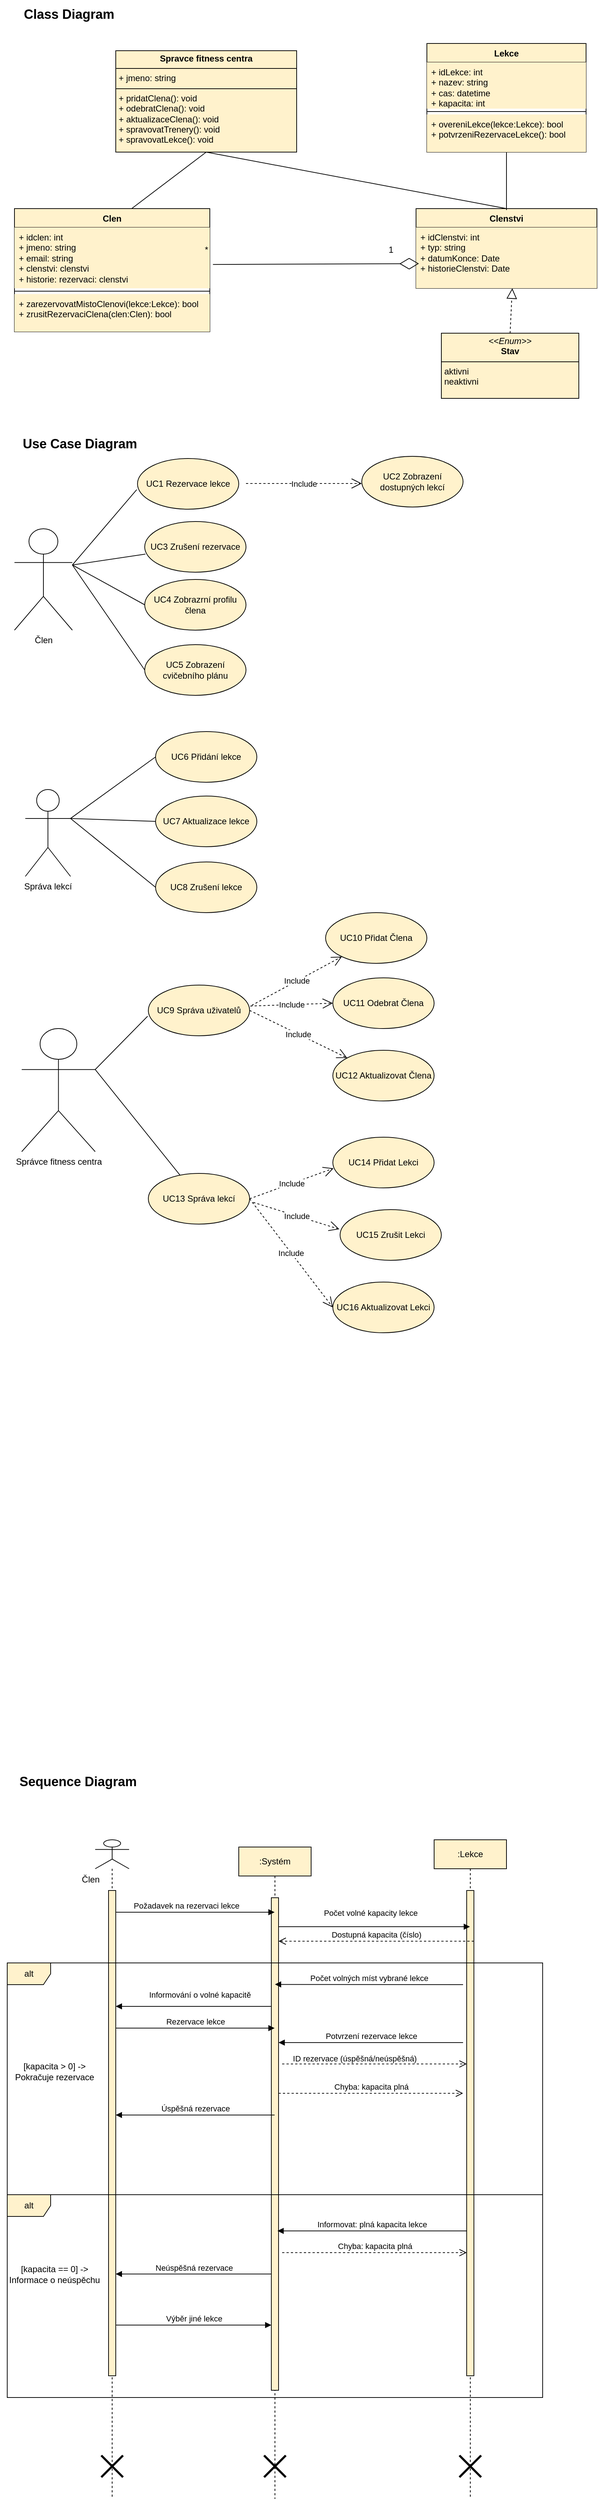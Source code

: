 <mxfile version="25.0.1">
  <diagram name="Stránka-1" id="_kOhAKA_th1vr_bNFdn_">
    <mxGraphModel dx="2230" dy="656" grid="1" gridSize="10" guides="1" tooltips="1" connect="1" arrows="1" fold="1" page="1" pageScale="1" pageWidth="827" pageHeight="1169" math="0" shadow="0">
      <root>
        <mxCell id="0" />
        <mxCell id="1" parent="0" />
        <mxCell id="2KjpBarrQxPbsJfNyhIg-1" value="Clen" style="swimlane;fontStyle=1;align=center;verticalAlign=top;childLayout=stackLayout;horizontal=1;startSize=26;horizontalStack=0;resizeParent=1;resizeParentMax=0;resizeLast=0;collapsible=1;marginBottom=0;whiteSpace=wrap;html=1;fillColor=#FFF2CC;" parent="1" vertex="1">
          <mxGeometry x="10" y="288" width="270" height="170" as="geometry" />
        </mxCell>
        <mxCell id="2KjpBarrQxPbsJfNyhIg-2" value="+ idclen: int&lt;div&gt;+ jmeno: string&lt;/div&gt;&lt;div&gt;+ email: string&lt;/div&gt;&lt;div&gt;+ clenstvi: clenstvi&lt;/div&gt;&lt;div&gt;+ historie: rezervaci: clenstvi&lt;/div&gt;" style="text;strokeColor=none;fillColor=#FFF2CC;align=left;verticalAlign=top;spacingLeft=4;spacingRight=4;overflow=hidden;rotatable=0;points=[[0,0.5],[1,0.5]];portConstraint=eastwest;whiteSpace=wrap;html=1;" parent="2KjpBarrQxPbsJfNyhIg-1" vertex="1">
          <mxGeometry y="26" width="270" height="84" as="geometry" />
        </mxCell>
        <mxCell id="2KjpBarrQxPbsJfNyhIg-3" value="" style="line;strokeWidth=1;fillColor=none;align=left;verticalAlign=middle;spacingTop=-1;spacingLeft=3;spacingRight=3;rotatable=0;labelPosition=right;points=[];portConstraint=eastwest;strokeColor=inherit;" parent="2KjpBarrQxPbsJfNyhIg-1" vertex="1">
          <mxGeometry y="110" width="270" height="8" as="geometry" />
        </mxCell>
        <mxCell id="2KjpBarrQxPbsJfNyhIg-4" value="+ zarezervovatMistoClenovi(lekce:Lekce): bool&lt;div&gt;+ zrusitRezervaciClena(clen:Clen): bool&lt;/div&gt;" style="text;strokeColor=none;fillColor=#FFF2CC;align=left;verticalAlign=top;spacingLeft=4;spacingRight=4;overflow=hidden;rotatable=0;points=[[0,0.5],[1,0.5]];portConstraint=eastwest;whiteSpace=wrap;html=1;" parent="2KjpBarrQxPbsJfNyhIg-1" vertex="1">
          <mxGeometry y="118" width="270" height="52" as="geometry" />
        </mxCell>
        <mxCell id="2KjpBarrQxPbsJfNyhIg-5" value="Clenstvi" style="swimlane;fontStyle=1;align=center;verticalAlign=top;childLayout=stackLayout;horizontal=1;startSize=26;horizontalStack=0;resizeParent=1;resizeParentMax=0;resizeLast=0;collapsible=1;marginBottom=0;whiteSpace=wrap;html=1;fillColor=#FFF2CC;" parent="1" vertex="1">
          <mxGeometry x="565" y="288" width="250" height="110" as="geometry" />
        </mxCell>
        <mxCell id="2KjpBarrQxPbsJfNyhIg-6" value="+ idClenstvi: int&amp;nbsp;&amp;nbsp;&lt;div&gt;+ typ: string&lt;/div&gt;&lt;div&gt;+ datumKonce: Date&lt;/div&gt;&lt;div&gt;+ historieClenstvi: Date&lt;/div&gt;" style="text;strokeColor=none;fillColor=#FFF2CC;align=left;verticalAlign=top;spacingLeft=4;spacingRight=4;overflow=hidden;rotatable=0;points=[[0,0.5],[1,0.5]];portConstraint=eastwest;whiteSpace=wrap;html=1;" parent="2KjpBarrQxPbsJfNyhIg-5" vertex="1">
          <mxGeometry y="26" width="250" height="84" as="geometry" />
        </mxCell>
        <mxCell id="2KjpBarrQxPbsJfNyhIg-9" value="&lt;p style=&quot;margin:0px;margin-top:4px;text-align:center;&quot;&gt;&lt;i&gt;&amp;lt;&amp;lt;Enum&amp;gt;&amp;gt;&lt;/i&gt;&lt;br&gt;&lt;b&gt;Stav&lt;/b&gt;&lt;/p&gt;&lt;hr size=&quot;1&quot; style=&quot;border-style:solid;&quot;&gt;&lt;p style=&quot;margin:0px;margin-left:4px;&quot;&gt;aktivni&lt;/p&gt;&lt;p style=&quot;margin:0px;margin-left:4px;&quot;&gt;neaktivni&lt;/p&gt;" style="verticalAlign=top;align=left;overflow=fill;html=1;whiteSpace=wrap;fillColor=#FFF2CC;" parent="1" vertex="1">
          <mxGeometry x="600" y="460" width="190" height="90" as="geometry" />
        </mxCell>
        <mxCell id="2KjpBarrQxPbsJfNyhIg-10" value="&lt;p style=&quot;margin:0px;margin-top:4px;text-align:center;&quot;&gt;&lt;b&gt;Spravce fitness centra&lt;/b&gt;&lt;/p&gt;&lt;hr size=&quot;1&quot; style=&quot;border-style:solid;&quot;&gt;&lt;p style=&quot;margin:0px;margin-left:4px;&quot;&gt;+ jmeno: string&lt;/p&gt;&lt;hr size=&quot;1&quot; style=&quot;border-style:solid;&quot;&gt;&lt;p style=&quot;margin:0px;margin-left:4px;&quot;&gt;+ pridatClena(): void&lt;/p&gt;&lt;p style=&quot;margin:0px;margin-left:4px;&quot;&gt;+ odebratClena(): void&lt;/p&gt;&lt;p style=&quot;margin:0px;margin-left:4px;&quot;&gt;+ aktualizaceClena(): void&lt;/p&gt;&lt;p style=&quot;margin:0px;margin-left:4px;&quot;&gt;+ spravovatTrenery(): void&lt;/p&gt;&lt;p style=&quot;margin:0px;margin-left:4px;&quot;&gt;+ spravovatLekce(): void&lt;/p&gt;&lt;p style=&quot;margin:0px;margin-left:4px;&quot;&gt;&lt;br&gt;&lt;/p&gt;" style="verticalAlign=top;align=left;overflow=fill;html=1;whiteSpace=wrap;fillColor=#FFF2CC;" parent="1" vertex="1">
          <mxGeometry x="150" y="70" width="250" height="140" as="geometry" />
        </mxCell>
        <mxCell id="2KjpBarrQxPbsJfNyhIg-11" value="" style="endArrow=block;dashed=1;endFill=0;endSize=12;html=1;rounded=0;exitX=0.5;exitY=0;exitDx=0;exitDy=0;entryX=0.532;entryY=1;entryDx=0;entryDy=0;entryPerimeter=0;" parent="1" source="2KjpBarrQxPbsJfNyhIg-9" target="2KjpBarrQxPbsJfNyhIg-6" edge="1">
          <mxGeometry width="160" relative="1" as="geometry">
            <mxPoint x="430" y="240" as="sourcePoint" />
            <mxPoint x="590" y="240" as="targetPoint" />
          </mxGeometry>
        </mxCell>
        <mxCell id="2KjpBarrQxPbsJfNyhIg-13" value="" style="endArrow=none;html=1;rounded=0;entryX=0.5;entryY=1;entryDx=0;entryDy=0;exitX=0.6;exitY=0;exitDx=0;exitDy=0;exitPerimeter=0;" parent="1" source="2KjpBarrQxPbsJfNyhIg-1" target="2KjpBarrQxPbsJfNyhIg-10" edge="1">
          <mxGeometry width="50" height="50" relative="1" as="geometry">
            <mxPoint x="180" y="240" as="sourcePoint" />
            <mxPoint x="530" y="210" as="targetPoint" />
          </mxGeometry>
        </mxCell>
        <mxCell id="2KjpBarrQxPbsJfNyhIg-14" value="" style="endArrow=none;html=1;rounded=0;exitX=0.5;exitY=1;exitDx=0;exitDy=0;entryX=0.5;entryY=0;entryDx=0;entryDy=0;" parent="1" source="2KjpBarrQxPbsJfNyhIg-10" target="2KjpBarrQxPbsJfNyhIg-5" edge="1">
          <mxGeometry width="50" height="50" relative="1" as="geometry">
            <mxPoint x="480" y="260" as="sourcePoint" />
            <mxPoint x="530" y="210" as="targetPoint" />
          </mxGeometry>
        </mxCell>
        <mxCell id="2KjpBarrQxPbsJfNyhIg-16" value="" style="endArrow=diamondThin;endFill=0;endSize=24;html=1;rounded=0;entryX=0.016;entryY=0.595;entryDx=0;entryDy=0;entryPerimeter=0;exitX=1.016;exitY=0.608;exitDx=0;exitDy=0;exitPerimeter=0;" parent="1" source="2KjpBarrQxPbsJfNyhIg-2" target="2KjpBarrQxPbsJfNyhIg-6" edge="1">
          <mxGeometry width="160" relative="1" as="geometry">
            <mxPoint x="260" y="320" as="sourcePoint" />
            <mxPoint x="420" y="320" as="targetPoint" />
          </mxGeometry>
        </mxCell>
        <mxCell id="2KjpBarrQxPbsJfNyhIg-17" value="*" style="text;html=1;align=center;verticalAlign=middle;resizable=0;points=[];autosize=1;strokeColor=none;fillColor=none;" parent="1" vertex="1">
          <mxGeometry x="260" y="330" width="30" height="30" as="geometry" />
        </mxCell>
        <mxCell id="2KjpBarrQxPbsJfNyhIg-18" value="1" style="text;html=1;align=center;verticalAlign=middle;resizable=0;points=[];autosize=1;strokeColor=none;fillColor=none;" parent="1" vertex="1">
          <mxGeometry x="515" y="330" width="30" height="30" as="geometry" />
        </mxCell>
        <mxCell id="2KjpBarrQxPbsJfNyhIg-19" value="&lt;font style=&quot;font-size: 18px;&quot;&gt;&lt;b&gt;Class Diagram&lt;/b&gt;&lt;/font&gt;" style="text;html=1;align=center;verticalAlign=middle;resizable=0;points=[];autosize=1;strokeColor=none;fillColor=none;" parent="1" vertex="1">
          <mxGeometry x="10" width="150" height="40" as="geometry" />
        </mxCell>
        <mxCell id="2KjpBarrQxPbsJfNyhIg-20" value="&lt;font style=&quot;font-size: 18px;&quot;&gt;&lt;b&gt;Use Case Diagram&lt;/b&gt;&lt;/font&gt;" style="text;html=1;align=center;verticalAlign=middle;resizable=0;points=[];autosize=1;strokeColor=none;fillColor=none;" parent="1" vertex="1">
          <mxGeometry x="10" y="593" width="180" height="40" as="geometry" />
        </mxCell>
        <mxCell id="2KjpBarrQxPbsJfNyhIg-21" value="Člen" style="shape=umlActor;verticalLabelPosition=bottom;verticalAlign=top;html=1;" parent="1" vertex="1">
          <mxGeometry x="10" y="730" width="80" height="140" as="geometry" />
        </mxCell>
        <mxCell id="2KjpBarrQxPbsJfNyhIg-25" value="Správce fitness centra" style="shape=umlActor;verticalLabelPosition=bottom;verticalAlign=top;html=1;" parent="1" vertex="1">
          <mxGeometry x="20" y="1420" width="101.57" height="170" as="geometry" />
        </mxCell>
        <mxCell id="2KjpBarrQxPbsJfNyhIg-28" value="UC1 Rezervace lekce" style="ellipse;whiteSpace=wrap;html=1;fillColor=#FFF2CC;" parent="1" vertex="1">
          <mxGeometry x="180" y="633" width="140" height="70" as="geometry" />
        </mxCell>
        <mxCell id="2KjpBarrQxPbsJfNyhIg-29" value="UC3 Zrušení rezervace" style="ellipse;whiteSpace=wrap;html=1;fillColor=#FFF2CC;" parent="1" vertex="1">
          <mxGeometry x="190" y="720" width="140" height="70" as="geometry" />
        </mxCell>
        <mxCell id="2KjpBarrQxPbsJfNyhIg-30" value="UC4 Zobrazrní profilu člena" style="ellipse;whiteSpace=wrap;html=1;fillColor=#FFF2CC;" parent="1" vertex="1">
          <mxGeometry x="190" y="800" width="140" height="70" as="geometry" />
        </mxCell>
        <mxCell id="2KjpBarrQxPbsJfNyhIg-31" value="UC5 Zobrazení cvičebního plánu" style="ellipse;whiteSpace=wrap;html=1;fillColor=#FFF2CC;" parent="1" vertex="1">
          <mxGeometry x="190" y="890" width="140" height="70" as="geometry" />
        </mxCell>
        <mxCell id="2KjpBarrQxPbsJfNyhIg-33" value="" style="endArrow=none;html=1;rounded=0;entryX=-0.007;entryY=0.614;entryDx=0;entryDy=0;entryPerimeter=0;" parent="1" target="2KjpBarrQxPbsJfNyhIg-28" edge="1">
          <mxGeometry width="50" height="50" relative="1" as="geometry">
            <mxPoint x="90" y="780" as="sourcePoint" />
            <mxPoint x="140" y="730" as="targetPoint" />
          </mxGeometry>
        </mxCell>
        <mxCell id="2KjpBarrQxPbsJfNyhIg-35" value="" style="endArrow=none;html=1;rounded=0;entryX=0.007;entryY=0.643;entryDx=0;entryDy=0;entryPerimeter=0;" parent="1" target="2KjpBarrQxPbsJfNyhIg-29" edge="1">
          <mxGeometry width="50" height="50" relative="1" as="geometry">
            <mxPoint x="90" y="780" as="sourcePoint" />
            <mxPoint x="190" y="760" as="targetPoint" />
          </mxGeometry>
        </mxCell>
        <mxCell id="2KjpBarrQxPbsJfNyhIg-36" value="" style="endArrow=none;html=1;rounded=0;entryX=0;entryY=0.5;entryDx=0;entryDy=0;" parent="1" target="2KjpBarrQxPbsJfNyhIg-30" edge="1">
          <mxGeometry width="50" height="50" relative="1" as="geometry">
            <mxPoint x="90" y="780" as="sourcePoint" />
            <mxPoint x="230" y="910" as="targetPoint" />
          </mxGeometry>
        </mxCell>
        <mxCell id="2KjpBarrQxPbsJfNyhIg-37" value="" style="endArrow=none;html=1;rounded=0;entryX=0;entryY=0.5;entryDx=0;entryDy=0;" parent="1" target="2KjpBarrQxPbsJfNyhIg-31" edge="1">
          <mxGeometry width="50" height="50" relative="1" as="geometry">
            <mxPoint x="90" y="780" as="sourcePoint" />
            <mxPoint x="230" y="910" as="targetPoint" />
          </mxGeometry>
        </mxCell>
        <mxCell id="2KjpBarrQxPbsJfNyhIg-46" value="UC9 Správa uživatelů" style="ellipse;whiteSpace=wrap;html=1;fillColor=#FFF2CC;" parent="1" vertex="1">
          <mxGeometry x="195" y="1360" width="140" height="70" as="geometry" />
        </mxCell>
        <mxCell id="2KjpBarrQxPbsJfNyhIg-48" value="UC13 Správa lekcí" style="ellipse;whiteSpace=wrap;html=1;fillColor=#FFF2CC;" parent="1" vertex="1">
          <mxGeometry x="195" y="1620" width="140" height="70" as="geometry" />
        </mxCell>
        <mxCell id="2KjpBarrQxPbsJfNyhIg-49" value="" style="endArrow=none;html=1;rounded=0;entryX=-0.007;entryY=0.614;entryDx=0;entryDy=0;entryPerimeter=0;exitX=1;exitY=0.333;exitDx=0;exitDy=0;exitPerimeter=0;" parent="1" source="2KjpBarrQxPbsJfNyhIg-25" target="2KjpBarrQxPbsJfNyhIg-46" edge="1">
          <mxGeometry width="50" height="50" relative="1" as="geometry">
            <mxPoint x="100" y="1390" as="sourcePoint" />
            <mxPoint x="150" y="1335" as="targetPoint" />
          </mxGeometry>
        </mxCell>
        <mxCell id="2KjpBarrQxPbsJfNyhIg-51" value="" style="endArrow=none;html=1;rounded=0;exitX=1;exitY=0.333;exitDx=0;exitDy=0;exitPerimeter=0;" parent="1" source="2KjpBarrQxPbsJfNyhIg-25" target="2KjpBarrQxPbsJfNyhIg-48" edge="1">
          <mxGeometry width="50" height="50" relative="1" as="geometry">
            <mxPoint x="160" y="1540" as="sourcePoint" />
            <mxPoint x="230" y="1410" as="targetPoint" />
          </mxGeometry>
        </mxCell>
        <mxCell id="2KjpBarrQxPbsJfNyhIg-52" value="&lt;font style=&quot;font-size: 18px;&quot;&gt;&lt;b&gt;Sequence Diagram&amp;nbsp;&lt;/b&gt;&lt;/font&gt;" style="text;html=1;align=center;verticalAlign=middle;resizable=0;points=[];autosize=1;strokeColor=none;fillColor=none;" parent="1" vertex="1">
          <mxGeometry x="5" y="2440" width="190" height="40" as="geometry" />
        </mxCell>
        <mxCell id="2KjpBarrQxPbsJfNyhIg-54" value=":Systém" style="shape=umlLifeline;perimeter=lifelinePerimeter;whiteSpace=wrap;html=1;container=1;dropTarget=0;collapsible=0;recursiveResize=0;outlineConnect=0;portConstraint=eastwest;newEdgeStyle={&quot;curved&quot;:0,&quot;rounded&quot;:0};fillColor=#FFF2CC;" parent="1" vertex="1">
          <mxGeometry x="320" y="2550" width="100" height="900" as="geometry" />
        </mxCell>
        <mxCell id="2KjpBarrQxPbsJfNyhIg-58" value="" style="html=1;points=[[0,0,0,0,5],[0,1,0,0,-5],[1,0,0,0,5],[1,1,0,0,-5]];perimeter=orthogonalPerimeter;outlineConnect=0;targetShapes=umlLifeline;portConstraint=eastwest;newEdgeStyle={&quot;curved&quot;:0,&quot;rounded&quot;:0};fillColor=#FFF2CC;" parent="2KjpBarrQxPbsJfNyhIg-54" vertex="1">
          <mxGeometry x="45" y="70" width="10" height="680" as="geometry" />
        </mxCell>
        <mxCell id="2KjpBarrQxPbsJfNyhIg-78" value="" style="shape=umlDestroy;whiteSpace=wrap;html=1;strokeWidth=3;targetShapes=umlLifeline;" parent="2KjpBarrQxPbsJfNyhIg-54" vertex="1">
          <mxGeometry x="35" y="840" width="30" height="30" as="geometry" />
        </mxCell>
        <mxCell id="2KjpBarrQxPbsJfNyhIg-55" value="" style="shape=umlLifeline;perimeter=lifelinePerimeter;whiteSpace=wrap;html=1;container=1;dropTarget=0;collapsible=0;recursiveResize=0;outlineConnect=0;portConstraint=eastwest;newEdgeStyle={&quot;curved&quot;:0,&quot;rounded&quot;:0};participant=umlActor;" parent="1" vertex="1">
          <mxGeometry x="121.57" y="2540" width="46.87" height="910" as="geometry" />
        </mxCell>
        <mxCell id="2KjpBarrQxPbsJfNyhIg-57" value="" style="html=1;points=[[0,0,0,0,5],[0,1,0,0,-5],[1,0,0,0,5],[1,1,0,0,-5]];perimeter=orthogonalPerimeter;outlineConnect=0;targetShapes=umlLifeline;portConstraint=eastwest;newEdgeStyle={&quot;curved&quot;:0,&quot;rounded&quot;:0};fillColor=#FFF2CC;" parent="2KjpBarrQxPbsJfNyhIg-55" vertex="1">
          <mxGeometry x="18.44" y="70" width="10" height="670" as="geometry" />
        </mxCell>
        <mxCell id="2KjpBarrQxPbsJfNyhIg-77" value="" style="shape=umlDestroy;whiteSpace=wrap;html=1;strokeWidth=3;targetShapes=umlLifeline;" parent="2KjpBarrQxPbsJfNyhIg-55" vertex="1">
          <mxGeometry x="8.43" y="850" width="30" height="30" as="geometry" />
        </mxCell>
        <mxCell id="2KjpBarrQxPbsJfNyhIg-56" value="Člen" style="text;html=1;align=center;verticalAlign=middle;resizable=0;points=[];autosize=1;strokeColor=none;fillColor=none;" parent="1" vertex="1">
          <mxGeometry x="90" y="2580" width="50" height="30" as="geometry" />
        </mxCell>
        <mxCell id="2KjpBarrQxPbsJfNyhIg-59" value="Požadavek na rezervaci lekce&lt;span style=&quot;white-space: pre;&quot;&gt;&#x9;&lt;/span&gt;" style="html=1;verticalAlign=bottom;endArrow=block;curved=0;rounded=0;" parent="1" target="2KjpBarrQxPbsJfNyhIg-54" edge="1">
          <mxGeometry width="80" relative="1" as="geometry">
            <mxPoint x="150" y="2640" as="sourcePoint" />
            <mxPoint x="290" y="2640" as="targetPoint" />
          </mxGeometry>
        </mxCell>
        <mxCell id="2KjpBarrQxPbsJfNyhIg-60" value=":Lekce" style="shape=umlLifeline;perimeter=lifelinePerimeter;whiteSpace=wrap;html=1;container=1;dropTarget=0;collapsible=0;recursiveResize=0;outlineConnect=0;portConstraint=eastwest;newEdgeStyle={&quot;curved&quot;:0,&quot;rounded&quot;:0};fillColor=#FFF2CC;" parent="1" vertex="1">
          <mxGeometry x="590" y="2540" width="100" height="910" as="geometry" />
        </mxCell>
        <mxCell id="2KjpBarrQxPbsJfNyhIg-61" value="" style="html=1;points=[[0,0,0,0,5],[0,1,0,0,-5],[1,0,0,0,5],[1,1,0,0,-5]];perimeter=orthogonalPerimeter;outlineConnect=0;targetShapes=umlLifeline;portConstraint=eastwest;newEdgeStyle={&quot;curved&quot;:0,&quot;rounded&quot;:0};fillColor=#FFF2CC;" parent="2KjpBarrQxPbsJfNyhIg-60" vertex="1">
          <mxGeometry x="45" y="70" width="10" height="670" as="geometry" />
        </mxCell>
        <mxCell id="2KjpBarrQxPbsJfNyhIg-79" value="" style="shape=umlDestroy;whiteSpace=wrap;html=1;strokeWidth=3;targetShapes=umlLifeline;" parent="2KjpBarrQxPbsJfNyhIg-60" vertex="1">
          <mxGeometry x="35" y="850" width="30" height="30" as="geometry" />
        </mxCell>
        <mxCell id="2KjpBarrQxPbsJfNyhIg-62" value="Počet volné kapacity lekce" style="html=1;verticalAlign=bottom;endArrow=block;curved=0;rounded=0;" parent="1" target="2KjpBarrQxPbsJfNyhIg-60" edge="1">
          <mxGeometry x="-0.045" y="10" width="80" relative="1" as="geometry">
            <mxPoint x="375" y="2660" as="sourcePoint" />
            <mxPoint x="590" y="2660" as="targetPoint" />
            <mxPoint as="offset" />
          </mxGeometry>
        </mxCell>
        <mxCell id="2KjpBarrQxPbsJfNyhIg-63" value="Dostupná kapacita (číslo)" style="html=1;verticalAlign=bottom;endArrow=open;dashed=1;endSize=8;curved=0;rounded=0;" parent="1" edge="1">
          <mxGeometry relative="1" as="geometry">
            <mxPoint x="645" y="2680" as="sourcePoint" />
            <mxPoint x="375" y="2680" as="targetPoint" />
          </mxGeometry>
        </mxCell>
        <mxCell id="2KjpBarrQxPbsJfNyhIg-64" value="alt" style="shape=umlFrame;whiteSpace=wrap;html=1;pointerEvents=0;fillColor=#FFF2CC;" parent="1" vertex="1">
          <mxGeometry y="2710" width="740" height="320" as="geometry" />
        </mxCell>
        <mxCell id="2KjpBarrQxPbsJfNyhIg-68" value="Informování o volné kapacitě" style="html=1;verticalAlign=bottom;endArrow=block;curved=0;rounded=0;" parent="1" source="2KjpBarrQxPbsJfNyhIg-58" edge="1">
          <mxGeometry x="-0.081" y="-7" width="80" relative="1" as="geometry">
            <mxPoint x="315" y="2770" as="sourcePoint" />
            <mxPoint x="150" y="2770" as="targetPoint" />
            <mxPoint as="offset" />
          </mxGeometry>
        </mxCell>
        <mxCell id="2KjpBarrQxPbsJfNyhIg-69" value="Počet volných míst vybrané lekce" style="html=1;verticalAlign=bottom;endArrow=block;curved=0;rounded=0;entryX=0.5;entryY=0.176;entryDx=0;entryDy=0;entryPerimeter=0;" parent="1" target="2KjpBarrQxPbsJfNyhIg-58" edge="1">
          <mxGeometry x="0.005" width="80" relative="1" as="geometry">
            <mxPoint x="630" y="2740" as="sourcePoint" />
            <mxPoint x="380" y="2740" as="targetPoint" />
            <mxPoint as="offset" />
          </mxGeometry>
        </mxCell>
        <mxCell id="2KjpBarrQxPbsJfNyhIg-70" value="Úspěšná rezervace" style="html=1;verticalAlign=bottom;endArrow=block;curved=0;rounded=0;" parent="1" edge="1">
          <mxGeometry width="80" relative="1" as="geometry">
            <mxPoint x="369.5" y="2920" as="sourcePoint" />
            <mxPoint x="150" y="2920" as="targetPoint" />
          </mxGeometry>
        </mxCell>
        <mxCell id="2KjpBarrQxPbsJfNyhIg-71" value="Rezervace lekce" style="html=1;verticalAlign=bottom;endArrow=block;curved=0;rounded=0;" parent="1" target="2KjpBarrQxPbsJfNyhIg-54" edge="1">
          <mxGeometry width="80" relative="1" as="geometry">
            <mxPoint x="150" y="2800" as="sourcePoint" />
            <mxPoint x="295" y="2800" as="targetPoint" />
            <Array as="points">
              <mxPoint x="250" y="2800" />
            </Array>
          </mxGeometry>
        </mxCell>
        <mxCell id="2KjpBarrQxPbsJfNyhIg-73" value="Potvrzení rezervace lekce" style="html=1;verticalAlign=bottom;endArrow=block;curved=0;rounded=0;" parent="1" target="2KjpBarrQxPbsJfNyhIg-58" edge="1">
          <mxGeometry width="80" relative="1" as="geometry">
            <mxPoint x="630" y="2820" as="sourcePoint" />
            <mxPoint x="380" y="2820" as="targetPoint" />
          </mxGeometry>
        </mxCell>
        <mxCell id="2KjpBarrQxPbsJfNyhIg-75" value="Informovat: plná kapacita lekce" style="html=1;verticalAlign=bottom;endArrow=block;curved=0;rounded=0;" parent="1" source="2KjpBarrQxPbsJfNyhIg-61" edge="1">
          <mxGeometry width="80" relative="1" as="geometry">
            <mxPoint x="600" y="3080" as="sourcePoint" />
            <mxPoint x="373.5" y="3080" as="targetPoint" />
            <Array as="points">
              <mxPoint x="520.5" y="3080" />
            </Array>
          </mxGeometry>
        </mxCell>
        <mxCell id="2KjpBarrQxPbsJfNyhIg-76" value="Neúspěšná rezervace" style="html=1;verticalAlign=bottom;endArrow=block;curved=0;rounded=0;" parent="1" source="2KjpBarrQxPbsJfNyhIg-58" edge="1">
          <mxGeometry width="80" relative="1" as="geometry">
            <mxPoint x="351.06" y="3139.5" as="sourcePoint" />
            <mxPoint x="150.0" y="3139.5" as="targetPoint" />
          </mxGeometry>
        </mxCell>
        <mxCell id="oPjrP77PC0Os6_y4gGu3-1" value="Lekce" style="swimlane;fontStyle=1;align=center;verticalAlign=top;childLayout=stackLayout;horizontal=1;startSize=26;horizontalStack=0;resizeParent=1;resizeParentMax=0;resizeLast=0;collapsible=1;marginBottom=0;whiteSpace=wrap;html=1;fillColor=#FFF2CC;" parent="1" vertex="1">
          <mxGeometry x="580" y="60" width="220" height="150" as="geometry" />
        </mxCell>
        <mxCell id="oPjrP77PC0Os6_y4gGu3-2" value="+ idLekce: int&lt;div&gt;+ nazev: string&lt;/div&gt;&lt;div&gt;+ cas: datetime&lt;/div&gt;&lt;div&gt;+ kapacita: int&lt;/div&gt;" style="text;strokeColor=none;fillColor=#FFF2CC;align=left;verticalAlign=top;spacingLeft=4;spacingRight=4;overflow=hidden;rotatable=0;points=[[0,0.5],[1,0.5]];portConstraint=eastwest;whiteSpace=wrap;html=1;" parent="oPjrP77PC0Os6_y4gGu3-1" vertex="1">
          <mxGeometry y="26" width="220" height="64" as="geometry" />
        </mxCell>
        <mxCell id="oPjrP77PC0Os6_y4gGu3-3" value="" style="line;strokeWidth=1;fillColor=none;align=left;verticalAlign=middle;spacingTop=-1;spacingLeft=3;spacingRight=3;rotatable=0;labelPosition=right;points=[];portConstraint=eastwest;strokeColor=inherit;" parent="oPjrP77PC0Os6_y4gGu3-1" vertex="1">
          <mxGeometry y="90" width="220" height="8" as="geometry" />
        </mxCell>
        <mxCell id="oPjrP77PC0Os6_y4gGu3-4" value="+ overeniLekce(lekce:Lekce): bool&lt;div&gt;+ potvrzeniRezervaceLekce(): bool&lt;/div&gt;" style="text;strokeColor=none;fillColor=#FFF2CC;align=left;verticalAlign=top;spacingLeft=4;spacingRight=4;overflow=hidden;rotatable=0;points=[[0,0.5],[1,0.5]];portConstraint=eastwest;whiteSpace=wrap;html=1;" parent="oPjrP77PC0Os6_y4gGu3-1" vertex="1">
          <mxGeometry y="98" width="220" height="52" as="geometry" />
        </mxCell>
        <mxCell id="oPjrP77PC0Os6_y4gGu3-5" value="Include" style="endArrow=open;endSize=12;dashed=1;html=1;rounded=0;" parent="1" edge="1">
          <mxGeometry width="160" relative="1" as="geometry">
            <mxPoint x="330" y="667.5" as="sourcePoint" />
            <mxPoint x="490" y="667.5" as="targetPoint" />
          </mxGeometry>
        </mxCell>
        <mxCell id="oPjrP77PC0Os6_y4gGu3-6" value="UC2 Zobrazení dostupných lekcí" style="ellipse;whiteSpace=wrap;html=1;fillColor=#FFF2CC;" parent="1" vertex="1">
          <mxGeometry x="490" y="630" width="140" height="70" as="geometry" />
        </mxCell>
        <mxCell id="oPjrP77PC0Os6_y4gGu3-9" value="Include" style="endArrow=open;endSize=12;dashed=1;html=1;rounded=0;exitX=1.021;exitY=0.4;exitDx=0;exitDy=0;exitPerimeter=0;" parent="1" source="2KjpBarrQxPbsJfNyhIg-46" target="oPjrP77PC0Os6_y4gGu3-10" edge="1">
          <mxGeometry width="160" relative="1" as="geometry">
            <mxPoint x="385" y="1354.5" as="sourcePoint" />
            <mxPoint x="530" y="1320" as="targetPoint" />
          </mxGeometry>
        </mxCell>
        <mxCell id="oPjrP77PC0Os6_y4gGu3-10" value="UC10 Přidat Člena" style="ellipse;whiteSpace=wrap;html=1;fillColor=#FFF2CC;" parent="1" vertex="1">
          <mxGeometry x="440" y="1260" width="140" height="70" as="geometry" />
        </mxCell>
        <mxCell id="oPjrP77PC0Os6_y4gGu3-11" value="Include" style="endArrow=open;endSize=12;dashed=1;html=1;rounded=0;exitX=1.007;exitY=0.414;exitDx=0;exitDy=0;exitPerimeter=0;entryX=0;entryY=0.5;entryDx=0;entryDy=0;" parent="1" source="2KjpBarrQxPbsJfNyhIg-46" target="oPjrP77PC0Os6_y4gGu3-12" edge="1">
          <mxGeometry width="160" relative="1" as="geometry">
            <mxPoint x="385" y="1374.5" as="sourcePoint" />
            <mxPoint x="540" y="1389" as="targetPoint" />
          </mxGeometry>
        </mxCell>
        <mxCell id="oPjrP77PC0Os6_y4gGu3-12" value="UC11 Odebrat Člena" style="ellipse;whiteSpace=wrap;html=1;fillColor=#FFF2CC;" parent="1" vertex="1">
          <mxGeometry x="450" y="1350" width="140" height="70" as="geometry" />
        </mxCell>
        <mxCell id="oPjrP77PC0Os6_y4gGu3-13" value="Include" style="endArrow=open;endSize=12;dashed=1;html=1;rounded=0;exitX=1;exitY=0.5;exitDx=0;exitDy=0;" parent="1" source="2KjpBarrQxPbsJfNyhIg-46" target="oPjrP77PC0Os6_y4gGu3-14" edge="1">
          <mxGeometry width="160" relative="1" as="geometry">
            <mxPoint x="330" y="1430" as="sourcePoint" />
            <mxPoint x="520" y="1440" as="targetPoint" />
          </mxGeometry>
        </mxCell>
        <mxCell id="oPjrP77PC0Os6_y4gGu3-14" value="UC12 Aktualizovat Člena" style="ellipse;whiteSpace=wrap;html=1;fillColor=#FFF2CC;" parent="1" vertex="1">
          <mxGeometry x="450" y="1450" width="140" height="70" as="geometry" />
        </mxCell>
        <mxCell id="oPjrP77PC0Os6_y4gGu3-15" value="Include" style="endArrow=open;endSize=12;dashed=1;html=1;rounded=0;entryX=0.007;entryY=0.614;entryDx=0;entryDy=0;entryPerimeter=0;exitX=1;exitY=0.5;exitDx=0;exitDy=0;" parent="1" source="2KjpBarrQxPbsJfNyhIg-48" target="oPjrP77PC0Os6_y4gGu3-16" edge="1">
          <mxGeometry width="160" relative="1" as="geometry">
            <mxPoint x="390" y="1770" as="sourcePoint" />
            <mxPoint x="520" y="1700" as="targetPoint" />
          </mxGeometry>
        </mxCell>
        <mxCell id="oPjrP77PC0Os6_y4gGu3-16" value="UC14 Přidat Lekci" style="ellipse;whiteSpace=wrap;html=1;fillColor=#FFF2CC;" parent="1" vertex="1">
          <mxGeometry x="450" y="1570" width="140" height="70" as="geometry" />
        </mxCell>
        <mxCell id="oPjrP77PC0Os6_y4gGu3-17" value="Include" style="endArrow=open;endSize=12;dashed=1;html=1;rounded=0;entryX=-0.007;entryY=0.386;entryDx=0;entryDy=0;entryPerimeter=0;" parent="1" target="oPjrP77PC0Os6_y4gGu3-18" edge="1">
          <mxGeometry width="160" relative="1" as="geometry">
            <mxPoint x="340" y="1660" as="sourcePoint" />
            <mxPoint x="520" y="2115" as="targetPoint" />
          </mxGeometry>
        </mxCell>
        <mxCell id="oPjrP77PC0Os6_y4gGu3-18" value="UC15 Zrušit Lekci" style="ellipse;whiteSpace=wrap;html=1;fillColor=#FFF2CC;" parent="1" vertex="1">
          <mxGeometry x="460" y="1670" width="140" height="70" as="geometry" />
        </mxCell>
        <mxCell id="oPjrP77PC0Os6_y4gGu3-19" value="Include" style="endArrow=open;endSize=12;dashed=1;html=1;rounded=0;exitX=1;exitY=0.5;exitDx=0;exitDy=0;entryX=0;entryY=0.5;entryDx=0;entryDy=0;" parent="1" source="2KjpBarrQxPbsJfNyhIg-48" target="oPjrP77PC0Os6_y4gGu3-20" edge="1">
          <mxGeometry width="160" relative="1" as="geometry">
            <mxPoint x="385" y="1830" as="sourcePoint" />
            <mxPoint x="530" y="1840" as="targetPoint" />
          </mxGeometry>
        </mxCell>
        <mxCell id="oPjrP77PC0Os6_y4gGu3-20" value="UC16 Aktualizovat Lekci" style="ellipse;whiteSpace=wrap;html=1;fillColor=#FFF2CC;" parent="1" vertex="1">
          <mxGeometry x="450" y="1770" width="140" height="70" as="geometry" />
        </mxCell>
        <mxCell id="oPjrP77PC0Os6_y4gGu3-21" value="Výběr jiné lekce" style="html=1;verticalAlign=bottom;endArrow=block;curved=0;rounded=0;" parent="1" target="2KjpBarrQxPbsJfNyhIg-58" edge="1">
          <mxGeometry width="80" relative="1" as="geometry">
            <mxPoint x="150" y="3210" as="sourcePoint" />
            <mxPoint x="350" y="3210" as="targetPoint" />
            <Array as="points">
              <mxPoint x="265" y="3210" />
            </Array>
          </mxGeometry>
        </mxCell>
        <mxCell id="oPjrP77PC0Os6_y4gGu3-24" value="" style="endArrow=none;html=1;rounded=0;entryX=0.5;entryY=1;entryDx=0;entryDy=0;" parent="1" target="oPjrP77PC0Os6_y4gGu3-1" edge="1">
          <mxGeometry width="50" height="50" relative="1" as="geometry">
            <mxPoint x="690" y="290" as="sourcePoint" />
            <mxPoint x="440" y="210" as="targetPoint" />
          </mxGeometry>
        </mxCell>
        <mxCell id="oPjrP77PC0Os6_y4gGu3-25" value="Správa lekcí" style="shape=umlActor;verticalLabelPosition=bottom;verticalAlign=top;html=1;outlineConnect=0;" parent="1" vertex="1">
          <mxGeometry x="25" y="1090" width="62.5" height="120" as="geometry" />
        </mxCell>
        <mxCell id="oPjrP77PC0Os6_y4gGu3-26" value="UC6 Přidání lekce" style="ellipse;whiteSpace=wrap;html=1;fillColor=#FFF2CC;" parent="1" vertex="1">
          <mxGeometry x="205" y="1010" width="140" height="70" as="geometry" />
        </mxCell>
        <mxCell id="oPjrP77PC0Os6_y4gGu3-27" value="UC7 Aktualizace lekce" style="ellipse;whiteSpace=wrap;html=1;fillColor=#FFF2CC;" parent="1" vertex="1">
          <mxGeometry x="205" y="1099" width="140" height="70" as="geometry" />
        </mxCell>
        <mxCell id="oPjrP77PC0Os6_y4gGu3-28" value="UC8 Zrušení lekce" style="ellipse;whiteSpace=wrap;html=1;fillColor=#FFF2CC;" parent="1" vertex="1">
          <mxGeometry x="205" y="1190" width="140" height="70" as="geometry" />
        </mxCell>
        <mxCell id="oPjrP77PC0Os6_y4gGu3-30" value="" style="endArrow=none;html=1;rounded=0;entryX=0;entryY=0.5;entryDx=0;entryDy=0;exitX=1;exitY=0.333;exitDx=0;exitDy=0;exitPerimeter=0;" parent="1" source="oPjrP77PC0Os6_y4gGu3-25" target="oPjrP77PC0Os6_y4gGu3-26" edge="1">
          <mxGeometry width="50" height="50" relative="1" as="geometry">
            <mxPoint x="106.25" y="1450" as="sourcePoint" />
            <mxPoint x="156.25" y="1400" as="targetPoint" />
          </mxGeometry>
        </mxCell>
        <mxCell id="oPjrP77PC0Os6_y4gGu3-31" value="" style="endArrow=none;html=1;rounded=0;exitX=1;exitY=0.333;exitDx=0;exitDy=0;exitPerimeter=0;entryX=0;entryY=0.5;entryDx=0;entryDy=0;" parent="1" source="oPjrP77PC0Os6_y4gGu3-25" target="oPjrP77PC0Os6_y4gGu3-27" edge="1">
          <mxGeometry width="50" height="50" relative="1" as="geometry">
            <mxPoint x="390" y="1560" as="sourcePoint" />
            <mxPoint x="440" y="1510" as="targetPoint" />
          </mxGeometry>
        </mxCell>
        <mxCell id="oPjrP77PC0Os6_y4gGu3-32" value="" style="endArrow=none;html=1;rounded=0;entryX=0;entryY=0.5;entryDx=0;entryDy=0;exitX=1;exitY=0.333;exitDx=0;exitDy=0;exitPerimeter=0;" parent="1" source="oPjrP77PC0Os6_y4gGu3-25" target="oPjrP77PC0Os6_y4gGu3-28" edge="1">
          <mxGeometry width="50" height="50" relative="1" as="geometry">
            <mxPoint x="90" y="1430" as="sourcePoint" />
            <mxPoint x="440" y="1510" as="targetPoint" />
          </mxGeometry>
        </mxCell>
        <mxCell id="oPjrP77PC0Os6_y4gGu3-33" value="[kapacita &amp;gt; 0] -&amp;gt;&lt;div&gt;Pokračuje rezervace&lt;/div&gt;" style="text;html=1;align=center;verticalAlign=middle;resizable=0;points=[];autosize=1;strokeColor=none;fillColor=none;" parent="1" vertex="1">
          <mxGeometry y="2840" width="130" height="40" as="geometry" />
        </mxCell>
        <mxCell id="oPjrP77PC0Os6_y4gGu3-34" value="[kapacita == 0] -&amp;gt;&lt;div&gt;Informace o neúspěchu&lt;/div&gt;" style="text;html=1;align=center;verticalAlign=middle;resizable=0;points=[];autosize=1;strokeColor=none;fillColor=none;" parent="1" vertex="1">
          <mxGeometry x="-10" y="3120" width="150" height="40" as="geometry" />
        </mxCell>
        <mxCell id="oPjrP77PC0Os6_y4gGu3-35" value="ID rezervace (úspěšná/neúspěšná)" style="html=1;verticalAlign=bottom;endArrow=open;dashed=1;endSize=8;curved=0;rounded=0;" parent="1" target="2KjpBarrQxPbsJfNyhIg-61" edge="1">
          <mxGeometry x="-0.216" relative="1" as="geometry">
            <mxPoint x="380" y="2849.5" as="sourcePoint" />
            <mxPoint x="600" y="2849.5" as="targetPoint" />
            <mxPoint y="1" as="offset" />
          </mxGeometry>
        </mxCell>
        <mxCell id="oPjrP77PC0Os6_y4gGu3-36" value="Chyba: kapacita plná" style="html=1;verticalAlign=bottom;endArrow=open;dashed=1;endSize=8;curved=0;rounded=0;" parent="1" target="2KjpBarrQxPbsJfNyhIg-61" edge="1">
          <mxGeometry relative="1" as="geometry">
            <mxPoint x="380" y="3110" as="sourcePoint" />
            <mxPoint x="600" y="3110" as="targetPoint" />
          </mxGeometry>
        </mxCell>
        <mxCell id="oPjrP77PC0Os6_y4gGu3-38" value="Chyba: kapacita plná" style="html=1;verticalAlign=bottom;endArrow=open;dashed=1;endSize=8;curved=0;rounded=0;exitX=1.5;exitY=0.368;exitDx=0;exitDy=0;exitPerimeter=0;" parent="1" edge="1">
          <mxGeometry relative="1" as="geometry">
            <mxPoint x="375" y="2890" as="sourcePoint" />
            <mxPoint x="630" y="2890" as="targetPoint" />
          </mxGeometry>
        </mxCell>
        <mxCell id="oPjrP77PC0Os6_y4gGu3-39" value="alt" style="shape=umlFrame;whiteSpace=wrap;html=1;pointerEvents=0;fillColor=#FFF2CC;" parent="1" vertex="1">
          <mxGeometry y="3030" width="740" height="280" as="geometry" />
        </mxCell>
      </root>
    </mxGraphModel>
  </diagram>
</mxfile>
